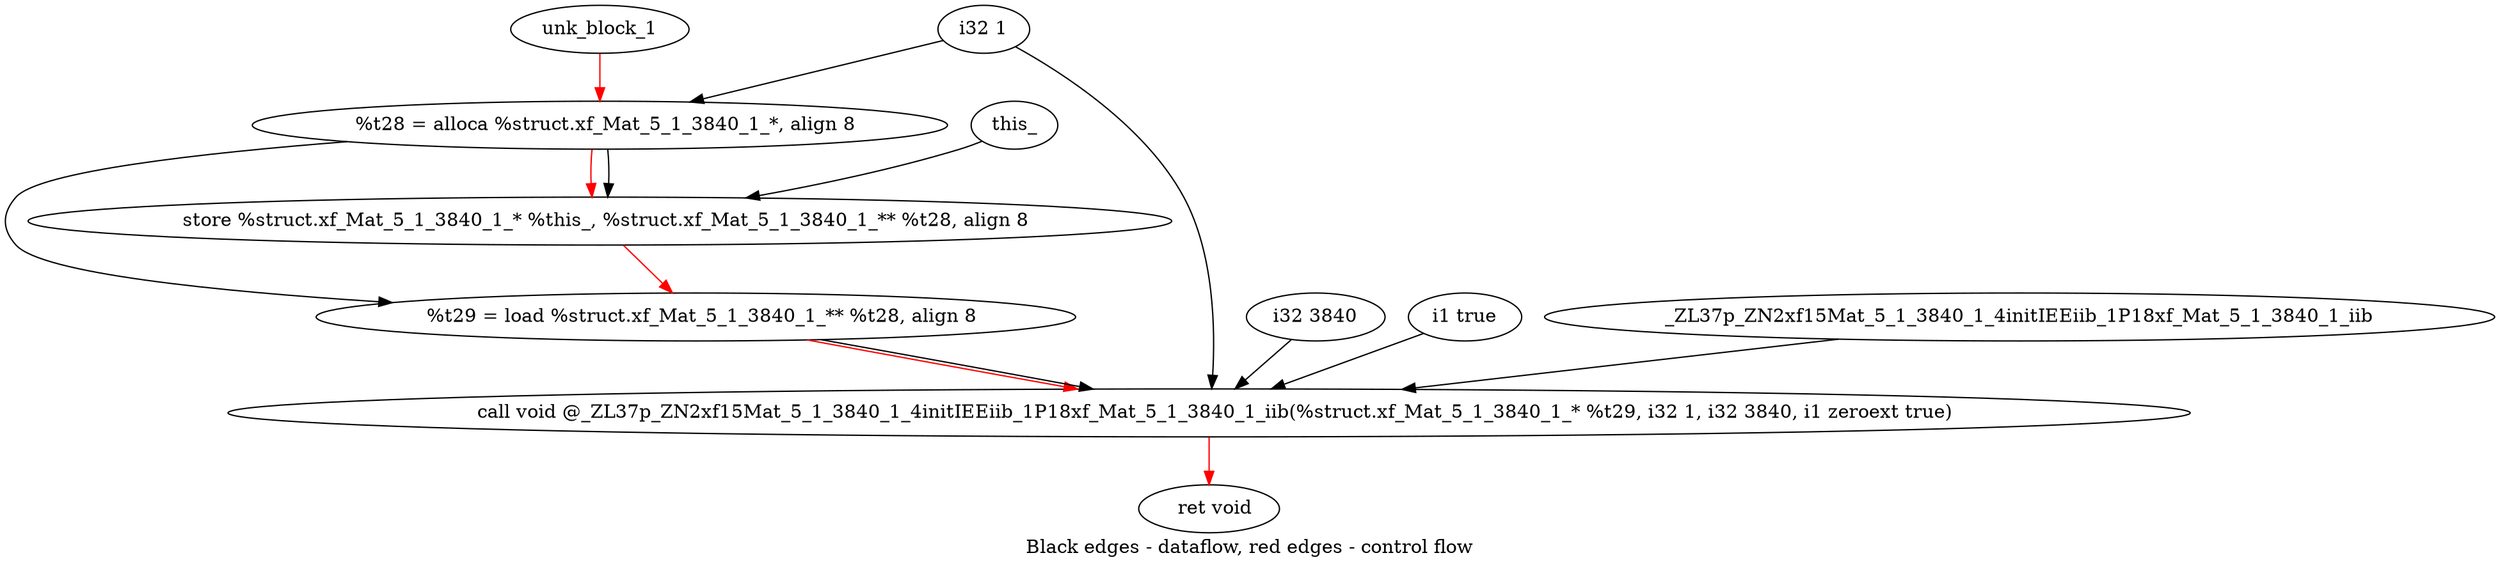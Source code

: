 digraph G {
compound=true
label="Black edges - dataflow, red edges - control flow"
"t28" [label="  %t28 = alloca %struct.xf_Mat_5_1_3840_1_*, align 8"]
"_1" [label="  store %struct.xf_Mat_5_1_3840_1_* %this_, %struct.xf_Mat_5_1_3840_1_** %t28, align 8"]
"t29" [label="  %t29 = load %struct.xf_Mat_5_1_3840_1_** %t28, align 8"]
"_2" [label="  call void @_ZL37p_ZN2xf15Mat_5_1_3840_1_4initIEEiib_1P18xf_Mat_5_1_3840_1_iib(%struct.xf_Mat_5_1_3840_1_* %t29, i32 1, i32 3840, i1 zeroext true)"]
"_3" [label="  ret void"]
"unk_block_1" -> "t28"[color=red]
"i32 1" -> "t28"
"t28" -> "_1"[color=red weight=2]
"this_" -> "_1"
"t28" -> "_1"
"_1" -> "t29"[color=red weight=2]
"t28" -> "t29"
"t29" -> "_2"[color=red weight=2]
"t29" -> "_2"
"i32 1" -> "_2"
"i32 3840" -> "_2"
"i1 true" -> "_2"
"_ZL37p_ZN2xf15Mat_5_1_3840_1_4initIEEiib_1P18xf_Mat_5_1_3840_1_iib" -> "_2"
"_2" -> "_3"[color=red weight=2]

}
